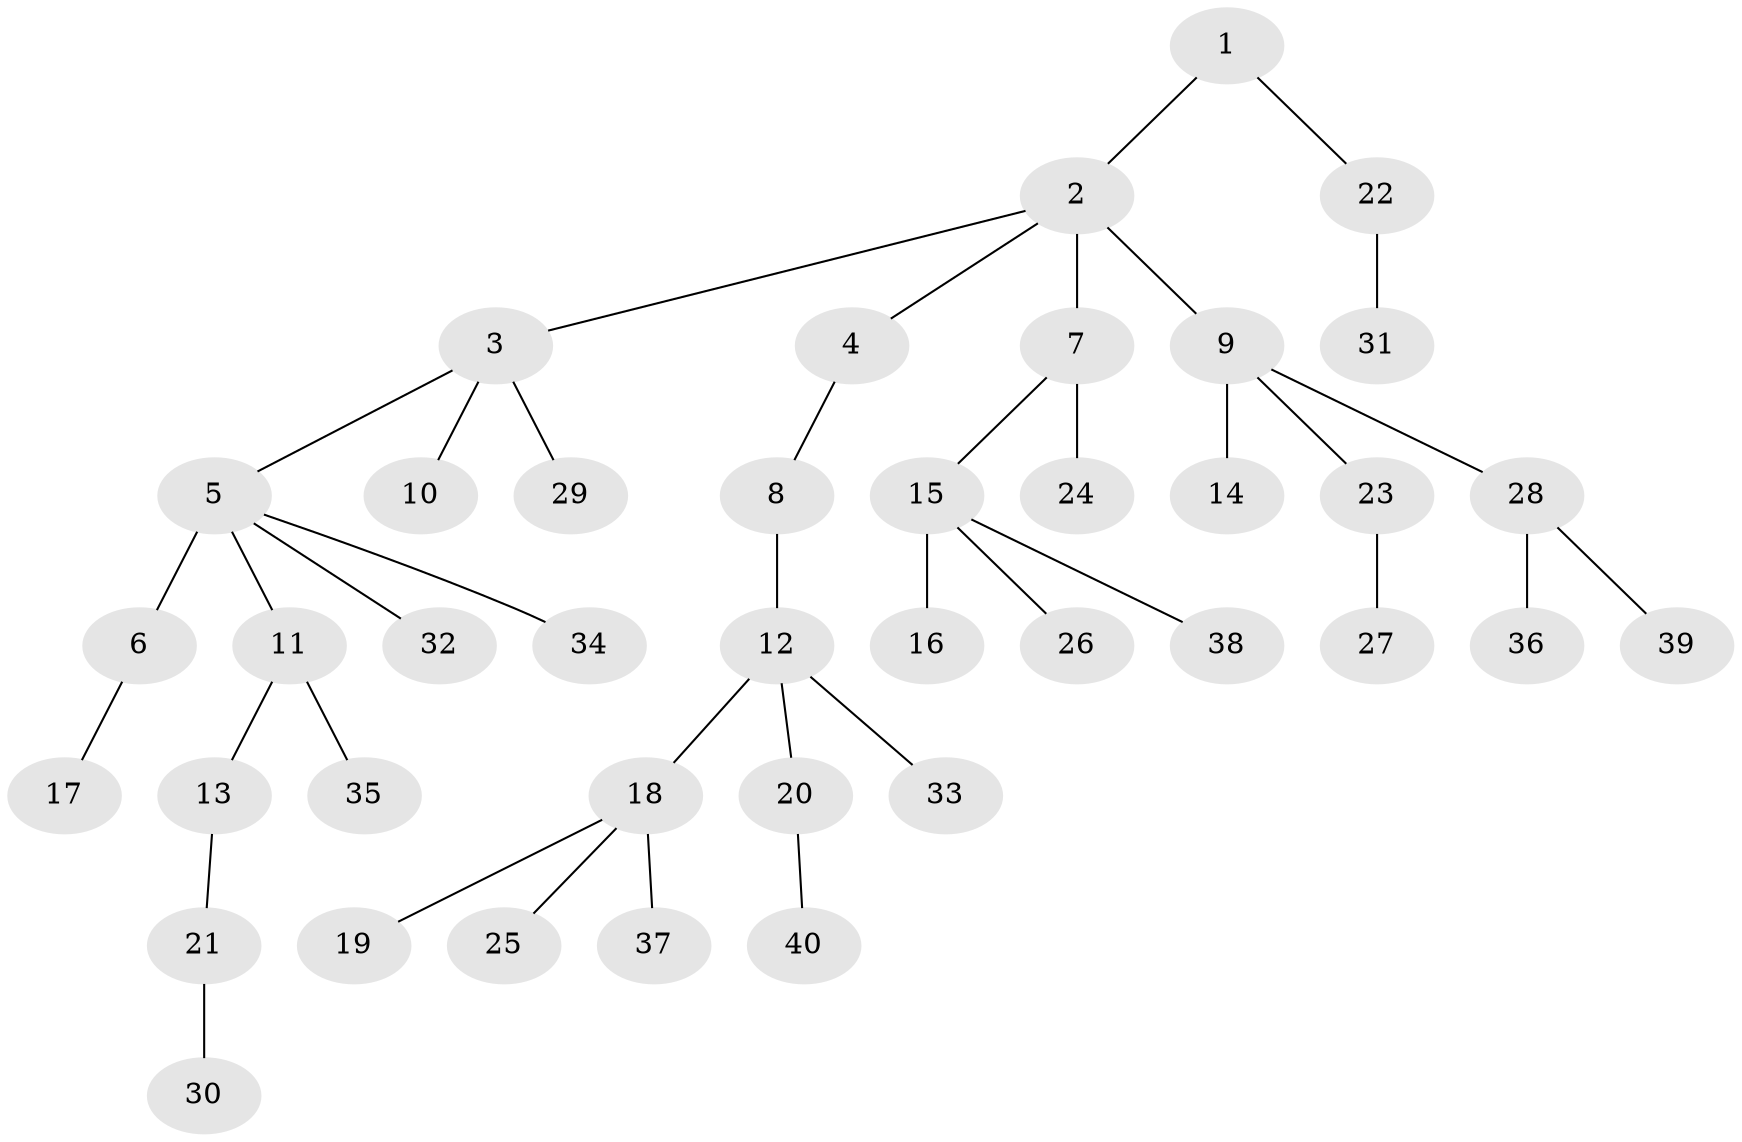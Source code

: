 // original degree distribution, {4: 0.06299212598425197, 7: 0.015748031496062992, 6: 0.007874015748031496, 2: 0.2677165354330709, 3: 0.10236220472440945, 5: 0.031496062992125984, 9: 0.007874015748031496, 1: 0.5039370078740157}
// Generated by graph-tools (version 1.1) at 2025/51/03/04/25 22:51:29]
// undirected, 40 vertices, 39 edges
graph export_dot {
  node [color=gray90,style=filled];
  1;
  2;
  3;
  4;
  5;
  6;
  7;
  8;
  9;
  10;
  11;
  12;
  13;
  14;
  15;
  16;
  17;
  18;
  19;
  20;
  21;
  22;
  23;
  24;
  25;
  26;
  27;
  28;
  29;
  30;
  31;
  32;
  33;
  34;
  35;
  36;
  37;
  38;
  39;
  40;
  1 -- 2 [weight=1.0];
  1 -- 22 [weight=1.0];
  2 -- 3 [weight=1.0];
  2 -- 4 [weight=1.0];
  2 -- 7 [weight=1.0];
  2 -- 9 [weight=1.0];
  3 -- 5 [weight=1.0];
  3 -- 10 [weight=1.0];
  3 -- 29 [weight=1.0];
  4 -- 8 [weight=1.0];
  5 -- 6 [weight=4.0];
  5 -- 11 [weight=1.0];
  5 -- 32 [weight=1.0];
  5 -- 34 [weight=1.0];
  6 -- 17 [weight=1.0];
  7 -- 15 [weight=1.0];
  7 -- 24 [weight=3.0];
  8 -- 12 [weight=4.0];
  9 -- 14 [weight=1.0];
  9 -- 23 [weight=1.0];
  9 -- 28 [weight=1.0];
  11 -- 13 [weight=1.0];
  11 -- 35 [weight=1.0];
  12 -- 18 [weight=1.0];
  12 -- 20 [weight=1.0];
  12 -- 33 [weight=1.0];
  13 -- 21 [weight=1.0];
  15 -- 16 [weight=1.0];
  15 -- 26 [weight=1.0];
  15 -- 38 [weight=1.0];
  18 -- 19 [weight=1.0];
  18 -- 25 [weight=1.0];
  18 -- 37 [weight=2.0];
  20 -- 40 [weight=1.0];
  21 -- 30 [weight=1.0];
  22 -- 31 [weight=2.0];
  23 -- 27 [weight=1.0];
  28 -- 36 [weight=1.0];
  28 -- 39 [weight=1.0];
}
